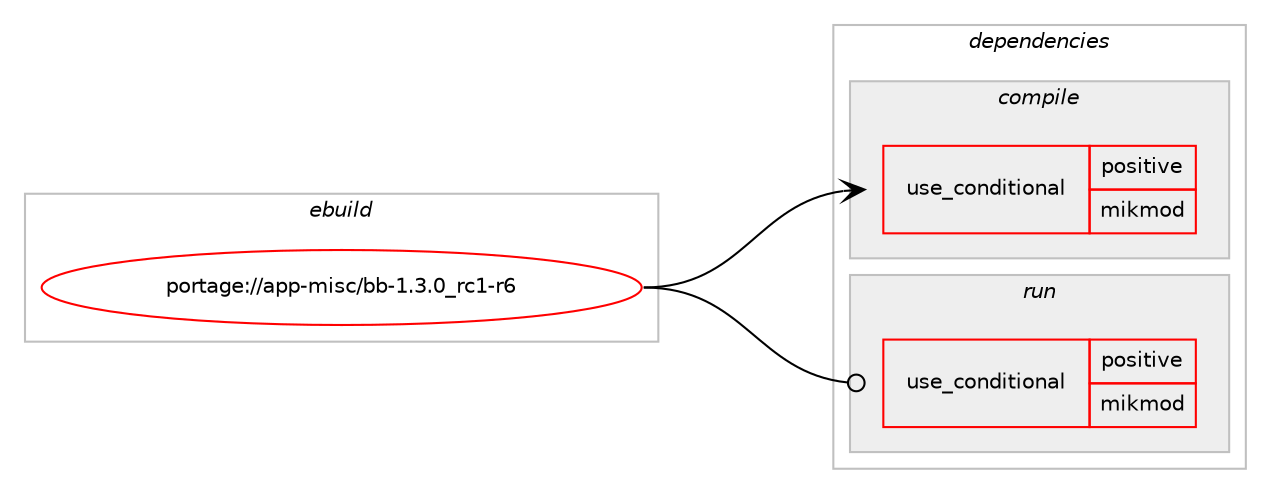 digraph prolog {

# *************
# Graph options
# *************

newrank=true;
concentrate=true;
compound=true;
graph [rankdir=LR,fontname=Helvetica,fontsize=10,ranksep=1.5];#, ranksep=2.5, nodesep=0.2];
edge  [arrowhead=vee];
node  [fontname=Helvetica,fontsize=10];

# **********
# The ebuild
# **********

subgraph cluster_leftcol {
color=gray;
rank=same;
label=<<i>ebuild</i>>;
id [label="portage://app-misc/bb-1.3.0_rc1-r6", color=red, width=4, href="../app-misc/bb-1.3.0_rc1-r6.svg"];
}

# ****************
# The dependencies
# ****************

subgraph cluster_midcol {
color=gray;
label=<<i>dependencies</i>>;
subgraph cluster_compile {
fillcolor="#eeeeee";
style=filled;
label=<<i>compile</i>>;
subgraph cond11083 {
dependency17592 [label=<<TABLE BORDER="0" CELLBORDER="1" CELLSPACING="0" CELLPADDING="4"><TR><TD ROWSPAN="3" CELLPADDING="10">use_conditional</TD></TR><TR><TD>positive</TD></TR><TR><TD>mikmod</TD></TR></TABLE>>, shape=none, color=red];
# *** BEGIN UNKNOWN DEPENDENCY TYPE (TODO) ***
# dependency17592 -> package_dependency(portage://app-misc/bb-1.3.0_rc1-r6,install,no,media-libs,libmikmod,none,[,,],any_same_slot,[use(enable(openal),none)])
# *** END UNKNOWN DEPENDENCY TYPE (TODO) ***

}
id:e -> dependency17592:w [weight=20,style="solid",arrowhead="vee"];
# *** BEGIN UNKNOWN DEPENDENCY TYPE (TODO) ***
# id -> package_dependency(portage://app-misc/bb-1.3.0_rc1-r6,install,no,dev-libs,lzo,none,[,,],any_same_slot,[])
# *** END UNKNOWN DEPENDENCY TYPE (TODO) ***

# *** BEGIN UNKNOWN DEPENDENCY TYPE (TODO) ***
# id -> package_dependency(portage://app-misc/bb-1.3.0_rc1-r6,install,no,media-libs,aalib,none,[,,],any_same_slot,[])
# *** END UNKNOWN DEPENDENCY TYPE (TODO) ***

}
subgraph cluster_compileandrun {
fillcolor="#eeeeee";
style=filled;
label=<<i>compile and run</i>>;
}
subgraph cluster_run {
fillcolor="#eeeeee";
style=filled;
label=<<i>run</i>>;
subgraph cond11084 {
dependency17593 [label=<<TABLE BORDER="0" CELLBORDER="1" CELLSPACING="0" CELLPADDING="4"><TR><TD ROWSPAN="3" CELLPADDING="10">use_conditional</TD></TR><TR><TD>positive</TD></TR><TR><TD>mikmod</TD></TR></TABLE>>, shape=none, color=red];
# *** BEGIN UNKNOWN DEPENDENCY TYPE (TODO) ***
# dependency17593 -> package_dependency(portage://app-misc/bb-1.3.0_rc1-r6,run,no,media-libs,libmikmod,none,[,,],any_same_slot,[use(enable(openal),none)])
# *** END UNKNOWN DEPENDENCY TYPE (TODO) ***

}
id:e -> dependency17593:w [weight=20,style="solid",arrowhead="odot"];
# *** BEGIN UNKNOWN DEPENDENCY TYPE (TODO) ***
# id -> package_dependency(portage://app-misc/bb-1.3.0_rc1-r6,run,no,dev-libs,lzo,none,[,,],any_same_slot,[])
# *** END UNKNOWN DEPENDENCY TYPE (TODO) ***

# *** BEGIN UNKNOWN DEPENDENCY TYPE (TODO) ***
# id -> package_dependency(portage://app-misc/bb-1.3.0_rc1-r6,run,no,media-libs,aalib,none,[,,],any_same_slot,[])
# *** END UNKNOWN DEPENDENCY TYPE (TODO) ***

}
}

# **************
# The candidates
# **************

subgraph cluster_choices {
rank=same;
color=gray;
label=<<i>candidates</i>>;

}

}
